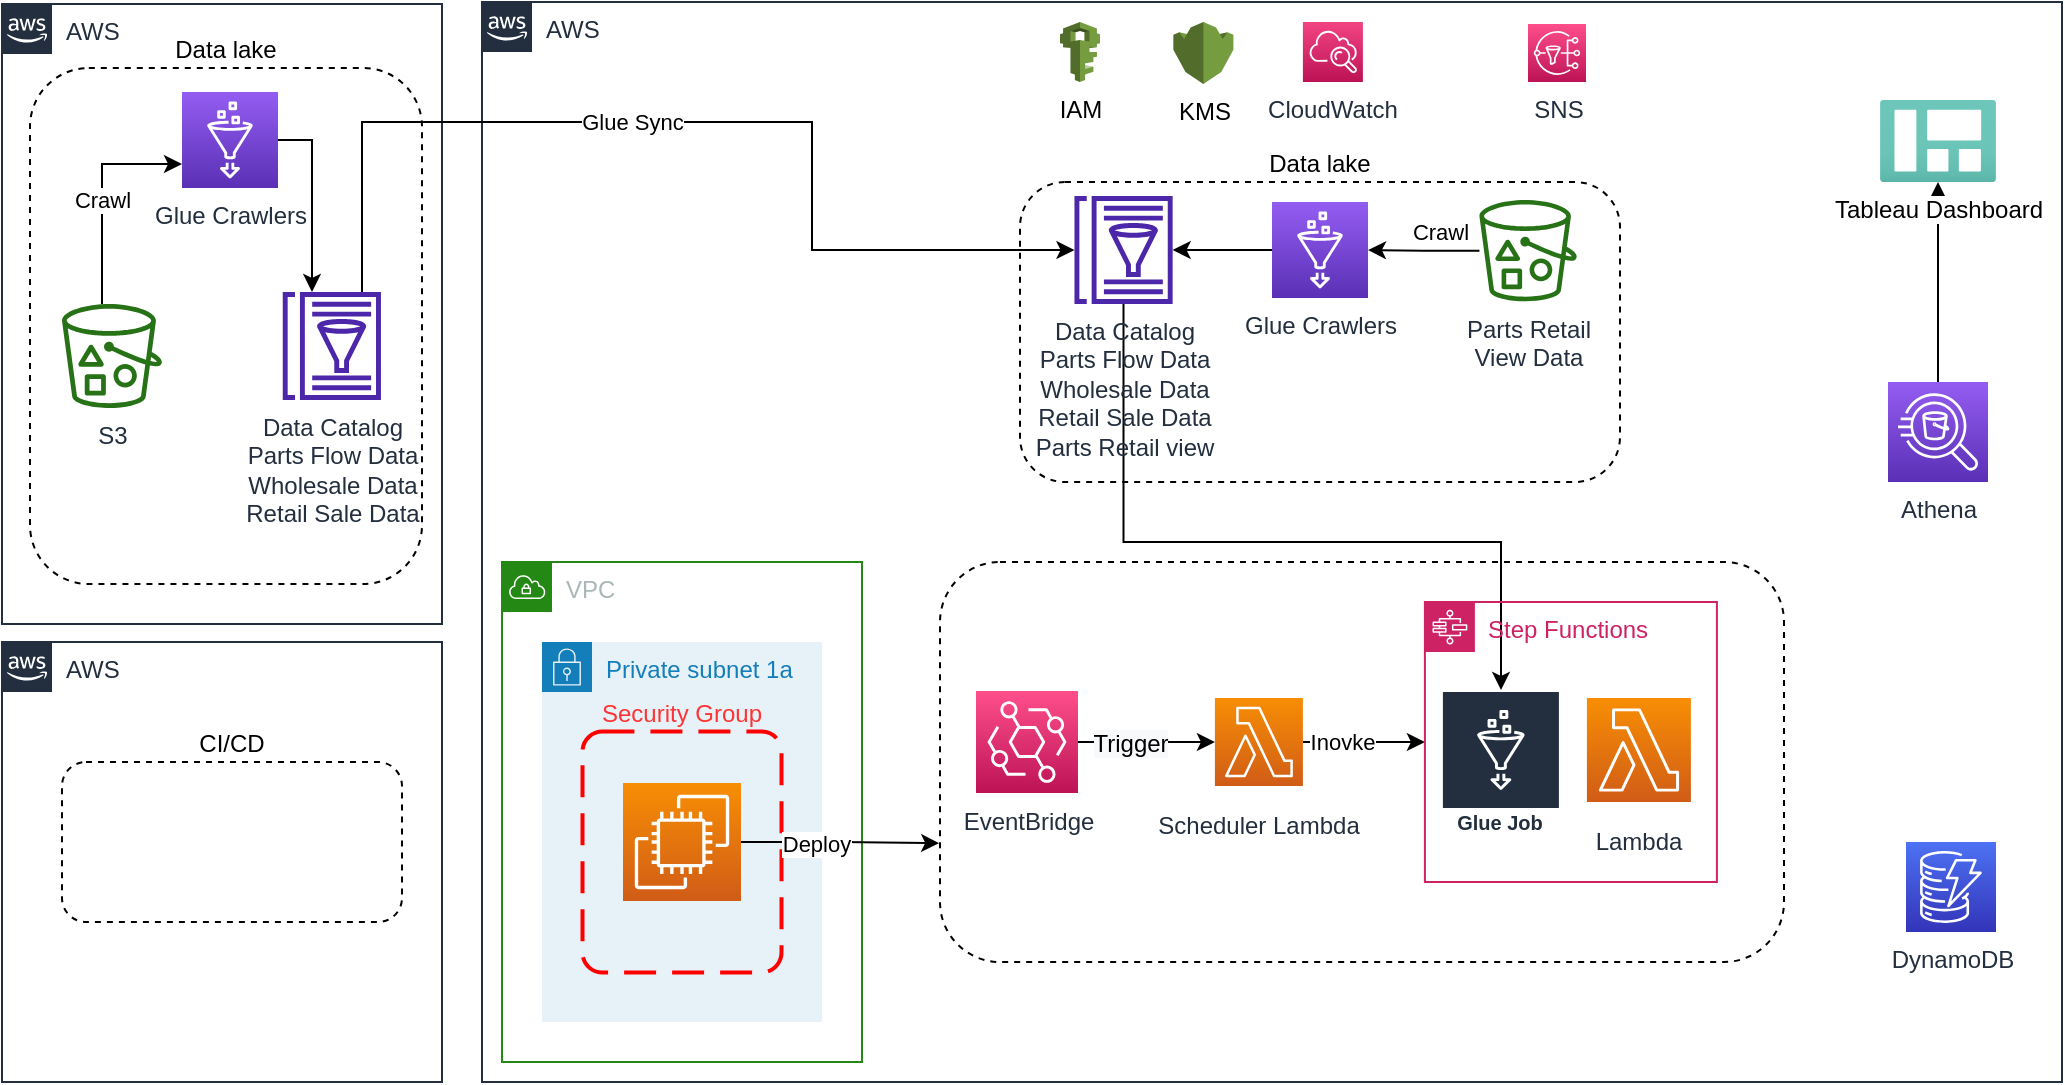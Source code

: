 <mxfile version="17.4.5" type="github">
  <diagram id="Ht1M8jgEwFfnCIfOTk4-" name="Page-1">
    <mxGraphModel dx="782" dy="426" grid="1" gridSize="10" guides="1" tooltips="1" connect="1" arrows="1" fold="1" page="1" pageScale="1" pageWidth="1169" pageHeight="827" math="0" shadow="0">
      <root>
        <mxCell id="0" />
        <mxCell id="1" parent="0" />
        <mxCell id="UEzPUAAOIrF-is8g5C7q-74" value="AWS" style="points=[[0,0],[0.25,0],[0.5,0],[0.75,0],[1,0],[1,0.25],[1,0.5],[1,0.75],[1,1],[0.75,1],[0.5,1],[0.25,1],[0,1],[0,0.75],[0,0.5],[0,0.25]];outlineConnect=0;gradientColor=none;html=1;whiteSpace=wrap;fontSize=12;fontStyle=0;shape=mxgraph.aws4.group;grIcon=mxgraph.aws4.group_aws_cloud_alt;strokeColor=#232F3E;fillColor=none;verticalAlign=top;align=left;spacingLeft=30;fontColor=#232F3E;dashed=0;labelBackgroundColor=#ffffff;container=1;pointerEvents=0;collapsible=0;recursiveResize=0;" parent="1" vertex="1">
          <mxGeometry x="360" y="110" width="790" height="540" as="geometry" />
        </mxCell>
        <mxCell id="5JZvCcHymxRbm2tx9UMQ-85" value="" style="rounded=1;whiteSpace=wrap;html=1;dashed=1;align=center;labelPosition=center;verticalLabelPosition=top;verticalAlign=bottom;" vertex="1" parent="UEzPUAAOIrF-is8g5C7q-74">
          <mxGeometry x="229" y="280" width="422" height="200" as="geometry" />
        </mxCell>
        <mxCell id="5JZvCcHymxRbm2tx9UMQ-83" value="Data lake" style="rounded=1;whiteSpace=wrap;html=1;dashed=1;align=center;labelPosition=center;verticalLabelPosition=top;verticalAlign=bottom;" vertex="1" parent="UEzPUAAOIrF-is8g5C7q-74">
          <mxGeometry x="269" y="90" width="300" height="150" as="geometry" />
        </mxCell>
        <mxCell id="D5x38RxMxP4ojH3yNYhL-5" value="IAM" style="outlineConnect=0;dashed=0;verticalLabelPosition=bottom;verticalAlign=top;align=center;html=1;shape=mxgraph.aws3.iam;fillColor=#759C3E;gradientColor=none;" parent="UEzPUAAOIrF-is8g5C7q-74" vertex="1">
          <mxGeometry x="289" y="10" width="20" height="30" as="geometry" />
        </mxCell>
        <mxCell id="D5x38RxMxP4ojH3yNYhL-6" value="KMS" style="outlineConnect=0;dashed=0;verticalLabelPosition=bottom;verticalAlign=top;align=center;html=1;shape=mxgraph.aws3.kms;fillColor=#759C3E;gradientColor=none;" parent="UEzPUAAOIrF-is8g5C7q-74" vertex="1">
          <mxGeometry x="345.7" y="10" width="30" height="31" as="geometry" />
        </mxCell>
        <mxCell id="HbvPqLadg1i_rSj2PFfl-3" style="edgeStyle=orthogonalEdgeStyle;rounded=0;orthogonalLoop=1;jettySize=auto;html=1;" parent="UEzPUAAOIrF-is8g5C7q-74" source="D5x38RxMxP4ojH3yNYhL-64" target="D5x38RxMxP4ojH3yNYhL-71" edge="1">
          <mxGeometry relative="1" as="geometry">
            <Array as="points">
              <mxPoint x="409" y="270" />
              <mxPoint x="409" y="270" />
            </Array>
          </mxGeometry>
        </mxCell>
        <mxCell id="D5x38RxMxP4ojH3yNYhL-64" value="Data Catalog&lt;br&gt;Parts Flow Data&lt;br&gt;Wholesale Data&lt;br&gt;Retail Sale Data&lt;br&gt;Parts Retail view" style="sketch=0;outlineConnect=0;fontColor=#232F3E;gradientColor=none;fillColor=#4D27AA;strokeColor=none;dashed=0;verticalLabelPosition=bottom;verticalAlign=top;align=center;html=1;fontSize=12;fontStyle=0;aspect=fixed;pointerEvents=1;shape=mxgraph.aws4.glue_data_catalog;" parent="UEzPUAAOIrF-is8g5C7q-74" vertex="1">
          <mxGeometry x="295.86" y="97" width="49.84" height="54" as="geometry" />
        </mxCell>
        <mxCell id="D5x38RxMxP4ojH3yNYhL-75" value="DynamoDB" style="outlineConnect=0;fontColor=#232F3E;gradientColor=#4D72F3;gradientDirection=north;fillColor=#3334B9;strokeColor=#ffffff;dashed=0;verticalLabelPosition=bottom;verticalAlign=top;align=center;html=1;fontSize=12;fontStyle=0;aspect=fixed;shape=mxgraph.aws4.resourceIcon;resIcon=mxgraph.aws4.dynamodb;labelBackgroundColor=#ffffff;" parent="UEzPUAAOIrF-is8g5C7q-74" vertex="1">
          <mxGeometry x="712" y="420" width="45" height="45" as="geometry" />
        </mxCell>
        <mxCell id="D5x38RxMxP4ojH3yNYhL-73" style="edgeStyle=orthogonalEdgeStyle;rounded=0;orthogonalLoop=1;jettySize=auto;html=1;" parent="UEzPUAAOIrF-is8g5C7q-74" source="D5x38RxMxP4ojH3yNYhL-67" target="D5x38RxMxP4ojH3yNYhL-68" edge="1">
          <mxGeometry relative="1" as="geometry">
            <Array as="points">
              <mxPoint x="357" y="370" />
              <mxPoint x="357" y="370" />
            </Array>
          </mxGeometry>
        </mxCell>
        <mxCell id="5JZvCcHymxRbm2tx9UMQ-79" value="&lt;span style=&quot;font-size: 12px ; background-color: rgb(248 , 249 , 250)&quot;&gt;Trigger&lt;/span&gt;" style="edgeLabel;html=1;align=center;verticalAlign=middle;resizable=0;points=[];" vertex="1" connectable="0" parent="D5x38RxMxP4ojH3yNYhL-73">
          <mxGeometry x="-0.246" y="-1" relative="1" as="geometry">
            <mxPoint as="offset" />
          </mxGeometry>
        </mxCell>
        <mxCell id="D5x38RxMxP4ojH3yNYhL-67" value="EventBridge" style="sketch=0;points=[[0,0,0],[0.25,0,0],[0.5,0,0],[0.75,0,0],[1,0,0],[0,1,0],[0.25,1,0],[0.5,1,0],[0.75,1,0],[1,1,0],[0,0.25,0],[0,0.5,0],[0,0.75,0],[1,0.25,0],[1,0.5,0],[1,0.75,0]];outlineConnect=0;fontColor=#232F3E;gradientColor=#FF4F8B;gradientDirection=north;fillColor=#BC1356;strokeColor=#ffffff;dashed=0;verticalLabelPosition=bottom;verticalAlign=top;align=center;html=1;fontSize=12;fontStyle=0;aspect=fixed;shape=mxgraph.aws4.resourceIcon;resIcon=mxgraph.aws4.eventbridge;" parent="UEzPUAAOIrF-is8g5C7q-74" vertex="1">
          <mxGeometry x="247" y="344.5" width="51" height="51" as="geometry" />
        </mxCell>
        <mxCell id="D5x38RxMxP4ojH3yNYhL-74" style="edgeStyle=orthogonalEdgeStyle;rounded=0;orthogonalLoop=1;jettySize=auto;html=1;" parent="UEzPUAAOIrF-is8g5C7q-74" source="D5x38RxMxP4ojH3yNYhL-68" target="D5x38RxMxP4ojH3yNYhL-70" edge="1">
          <mxGeometry relative="1" as="geometry">
            <Array as="points">
              <mxPoint x="437" y="370" />
              <mxPoint x="437" y="370" />
            </Array>
          </mxGeometry>
        </mxCell>
        <mxCell id="5JZvCcHymxRbm2tx9UMQ-80" value="Inovke" style="edgeLabel;html=1;align=center;verticalAlign=middle;resizable=0;points=[];" vertex="1" connectable="0" parent="D5x38RxMxP4ojH3yNYhL-74">
          <mxGeometry x="0.386" y="-1" relative="1" as="geometry">
            <mxPoint x="-23" y="-1" as="offset" />
          </mxGeometry>
        </mxCell>
        <mxCell id="D5x38RxMxP4ojH3yNYhL-68" value="Scheduler Lambda" style="outlineConnect=0;fontColor=#232F3E;gradientColor=#F78E04;gradientDirection=north;fillColor=#D05C17;strokeColor=#ffffff;dashed=0;verticalLabelPosition=bottom;verticalAlign=top;align=center;html=1;fontSize=12;fontStyle=0;aspect=fixed;shape=mxgraph.aws4.resourceIcon;resIcon=mxgraph.aws4.lambda;labelBackgroundColor=#ffffff;spacingTop=6;" parent="UEzPUAAOIrF-is8g5C7q-74" vertex="1">
          <mxGeometry x="366.45" y="348" width="44" height="44" as="geometry" />
        </mxCell>
        <mxCell id="D5x38RxMxP4ojH3yNYhL-70" value="Step Functions" style="points=[[0,0],[0.25,0],[0.5,0],[0.75,0],[1,0],[1,0.25],[1,0.5],[1,0.75],[1,1],[0.75,1],[0.5,1],[0.25,1],[0,1],[0,0.75],[0,0.5],[0,0.25]];outlineConnect=0;gradientColor=none;html=1;whiteSpace=wrap;fontSize=12;fontStyle=0;container=1;pointerEvents=0;collapsible=0;recursiveResize=0;shape=mxgraph.aws4.group;grIcon=mxgraph.aws4.group_aws_step_functions_workflow;strokeColor=#CD2264;fillColor=none;verticalAlign=top;align=left;spacingLeft=30;fontColor=#CD2264;dashed=0;" parent="UEzPUAAOIrF-is8g5C7q-74" vertex="1">
          <mxGeometry x="471.45" y="300" width="146" height="140" as="geometry" />
        </mxCell>
        <mxCell id="D5x38RxMxP4ojH3yNYhL-72" value="Lambda" style="outlineConnect=0;fontColor=#232F3E;gradientColor=#F78E04;gradientDirection=north;fillColor=#D05C17;strokeColor=#ffffff;dashed=0;verticalLabelPosition=bottom;verticalAlign=top;align=center;html=1;fontSize=12;fontStyle=0;aspect=fixed;shape=mxgraph.aws4.resourceIcon;resIcon=mxgraph.aws4.lambda;labelBackgroundColor=#ffffff;spacingTop=6;" parent="D5x38RxMxP4ojH3yNYhL-70" vertex="1">
          <mxGeometry x="81" y="48" width="52" height="52" as="geometry" />
        </mxCell>
        <mxCell id="D5x38RxMxP4ojH3yNYhL-71" value="Glue Job" style="sketch=0;outlineConnect=0;fontColor=#232F3E;gradientColor=none;strokeColor=#ffffff;fillColor=#232F3E;dashed=0;verticalLabelPosition=middle;verticalAlign=bottom;align=center;html=1;whiteSpace=wrap;fontSize=10;fontStyle=1;spacing=3;shape=mxgraph.aws4.productIcon;prIcon=mxgraph.aws4.glue;" parent="UEzPUAAOIrF-is8g5C7q-74" vertex="1">
          <mxGeometry x="479.45" y="344" width="60" height="76" as="geometry" />
        </mxCell>
        <mxCell id="D5x38RxMxP4ojH3yNYhL-89" value="CloudWatch" style="outlineConnect=0;fontColor=#232F3E;gradientColor=#F34482;gradientDirection=north;fillColor=#BC1356;strokeColor=#ffffff;dashed=0;verticalLabelPosition=bottom;verticalAlign=top;align=center;html=1;fontSize=12;fontStyle=0;aspect=fixed;shape=mxgraph.aws4.resourceIcon;resIcon=mxgraph.aws4.cloudwatch;labelBackgroundColor=#ffffff;" parent="UEzPUAAOIrF-is8g5C7q-74" vertex="1">
          <mxGeometry x="410.45" y="10" width="30" height="30" as="geometry" />
        </mxCell>
        <mxCell id="HbvPqLadg1i_rSj2PFfl-2" value="SNS" style="sketch=0;points=[[0,0,0],[0.25,0,0],[0.5,0,0],[0.75,0,0],[1,0,0],[0,1,0],[0.25,1,0],[0.5,1,0],[0.75,1,0],[1,1,0],[0,0.25,0],[0,0.5,0],[0,0.75,0],[1,0.25,0],[1,0.5,0],[1,0.75,0]];outlineConnect=0;fontColor=#232F3E;gradientColor=#FF4F8B;gradientDirection=north;fillColor=#BC1356;strokeColor=#ffffff;dashed=0;verticalLabelPosition=bottom;verticalAlign=top;align=center;html=1;fontSize=12;fontStyle=0;aspect=fixed;shape=mxgraph.aws4.resourceIcon;resIcon=mxgraph.aws4.sns;" parent="UEzPUAAOIrF-is8g5C7q-74" vertex="1">
          <mxGeometry x="523" y="11" width="29" height="29" as="geometry" />
        </mxCell>
        <mxCell id="5JZvCcHymxRbm2tx9UMQ-87" style="edgeStyle=orthogonalEdgeStyle;rounded=0;orthogonalLoop=1;jettySize=auto;html=1;entryX=1;entryY=0.5;entryDx=0;entryDy=0;entryPerimeter=0;" edge="1" parent="UEzPUAAOIrF-is8g5C7q-74" source="HbvPqLadg1i_rSj2PFfl-5" target="5JZvCcHymxRbm2tx9UMQ-86">
          <mxGeometry relative="1" as="geometry" />
        </mxCell>
        <mxCell id="HbvPqLadg1i_rSj2PFfl-5" value="Parts Retail &lt;br&gt;View Data" style="outlineConnect=0;fontColor=#232F3E;gradientColor=none;fillColor=#277116;strokeColor=none;dashed=0;verticalLabelPosition=bottom;verticalAlign=top;align=center;html=1;fontSize=12;fontStyle=0;aspect=fixed;pointerEvents=1;shape=mxgraph.aws4.bucket_with_objects;labelBackgroundColor=#ffffff;" parent="UEzPUAAOIrF-is8g5C7q-74" vertex="1">
          <mxGeometry x="498.7" y="99" width="48.72" height="50.65" as="geometry" />
        </mxCell>
        <mxCell id="HbvPqLadg1i_rSj2PFfl-17" style="edgeStyle=orthogonalEdgeStyle;rounded=0;orthogonalLoop=1;jettySize=auto;html=1;" parent="UEzPUAAOIrF-is8g5C7q-74" source="HbvPqLadg1i_rSj2PFfl-8" target="HbvPqLadg1i_rSj2PFfl-9" edge="1">
          <mxGeometry relative="1" as="geometry" />
        </mxCell>
        <mxCell id="HbvPqLadg1i_rSj2PFfl-8" value="Athena" style="sketch=0;points=[[0,0,0],[0.25,0,0],[0.5,0,0],[0.75,0,0],[1,0,0],[0,1,0],[0.25,1,0],[0.5,1,0],[0.75,1,0],[1,1,0],[0,0.25,0],[0,0.5,0],[0,0.75,0],[1,0.25,0],[1,0.5,0],[1,0.75,0]];outlineConnect=0;fontColor=#232F3E;gradientColor=#945DF2;gradientDirection=north;fillColor=#5A30B5;strokeColor=#ffffff;dashed=0;verticalLabelPosition=bottom;verticalAlign=top;align=center;html=1;fontSize=12;fontStyle=0;aspect=fixed;shape=mxgraph.aws4.resourceIcon;resIcon=mxgraph.aws4.athena;" parent="UEzPUAAOIrF-is8g5C7q-74" vertex="1">
          <mxGeometry x="703" y="190" width="50" height="50" as="geometry" />
        </mxCell>
        <mxCell id="HbvPqLadg1i_rSj2PFfl-9" value="Tableau Dashboard" style="aspect=fixed;html=1;points=[];align=center;image;fontSize=12;image=img/lib/azure2/general/Dashboard.svg;" parent="UEzPUAAOIrF-is8g5C7q-74" vertex="1">
          <mxGeometry x="699" y="49.06" width="58" height="40.94" as="geometry" />
        </mxCell>
        <mxCell id="5JZvCcHymxRbm2tx9UMQ-89" style="edgeStyle=orthogonalEdgeStyle;rounded=0;orthogonalLoop=1;jettySize=auto;html=1;" edge="1" parent="UEzPUAAOIrF-is8g5C7q-74" source="5JZvCcHymxRbm2tx9UMQ-86" target="D5x38RxMxP4ojH3yNYhL-64">
          <mxGeometry relative="1" as="geometry" />
        </mxCell>
        <mxCell id="5JZvCcHymxRbm2tx9UMQ-86" value="Glue Crawlers" style="sketch=0;points=[[0,0,0],[0.25,0,0],[0.5,0,0],[0.75,0,0],[1,0,0],[0,1,0],[0.25,1,0],[0.5,1,0],[0.75,1,0],[1,1,0],[0,0.25,0],[0,0.5,0],[0,0.75,0],[1,0.25,0],[1,0.5,0],[1,0.75,0]];outlineConnect=0;fontColor=#232F3E;gradientColor=#945DF2;gradientDirection=north;fillColor=#5A30B5;strokeColor=#ffffff;dashed=0;verticalLabelPosition=bottom;verticalAlign=top;align=center;html=1;fontSize=12;fontStyle=0;aspect=fixed;shape=mxgraph.aws4.resourceIcon;resIcon=mxgraph.aws4.glue;" vertex="1" parent="UEzPUAAOIrF-is8g5C7q-74">
          <mxGeometry x="395" y="100" width="48" height="48" as="geometry" />
        </mxCell>
        <mxCell id="5JZvCcHymxRbm2tx9UMQ-90" value="VPC" style="points=[[0,0],[0.25,0],[0.5,0],[0.75,0],[1,0],[1,0.25],[1,0.5],[1,0.75],[1,1],[0.75,1],[0.5,1],[0.25,1],[0,1],[0,0.75],[0,0.5],[0,0.25]];outlineConnect=0;gradientColor=none;html=1;whiteSpace=wrap;fontSize=12;fontStyle=0;container=1;pointerEvents=0;collapsible=0;recursiveResize=0;shape=mxgraph.aws4.group;grIcon=mxgraph.aws4.group_vpc;strokeColor=#248814;fillColor=none;verticalAlign=top;align=left;spacingLeft=30;fontColor=#AAB7B8;dashed=0;" vertex="1" parent="UEzPUAAOIrF-is8g5C7q-74">
          <mxGeometry x="10" y="280" width="180" height="250" as="geometry" />
        </mxCell>
        <mxCell id="5JZvCcHymxRbm2tx9UMQ-92" value="Private subnet 1a" style="points=[[0,0],[0.25,0],[0.5,0],[0.75,0],[1,0],[1,0.25],[1,0.5],[1,0.75],[1,1],[0.75,1],[0.5,1],[0.25,1],[0,1],[0,0.75],[0,0.5],[0,0.25]];outlineConnect=0;gradientColor=none;html=1;whiteSpace=wrap;fontSize=12;fontStyle=0;container=1;pointerEvents=0;collapsible=0;recursiveResize=0;shape=mxgraph.aws4.group;grIcon=mxgraph.aws4.group_security_group;grStroke=0;strokeColor=#147EBA;fillColor=#E6F2F8;verticalAlign=top;align=left;spacingLeft=30;fontColor=#147EBA;dashed=0;" vertex="1" parent="5JZvCcHymxRbm2tx9UMQ-90">
          <mxGeometry x="20" y="40" width="140" height="190" as="geometry" />
        </mxCell>
        <mxCell id="5JZvCcHymxRbm2tx9UMQ-93" value="Security Group" style="rounded=1;arcSize=10;dashed=1;strokeColor=#ff0000;fillColor=none;gradientColor=none;dashPattern=8 4;strokeWidth=2;labelPosition=center;verticalLabelPosition=top;align=center;verticalAlign=bottom;fontColor=#FF3333;" vertex="1" parent="5JZvCcHymxRbm2tx9UMQ-92">
          <mxGeometry x="20.25" y="44.75" width="99.5" height="120.5" as="geometry" />
        </mxCell>
        <mxCell id="5JZvCcHymxRbm2tx9UMQ-95" value="" style="sketch=0;points=[[0,0,0],[0.25,0,0],[0.5,0,0],[0.75,0,0],[1,0,0],[0,1,0],[0.25,1,0],[0.5,1,0],[0.75,1,0],[1,1,0],[0,0.25,0],[0,0.5,0],[0,0.75,0],[1,0.25,0],[1,0.5,0],[1,0.75,0]];outlineConnect=0;fontColor=#232F3E;gradientColor=#F78E04;gradientDirection=north;fillColor=#D05C17;strokeColor=#ffffff;dashed=0;verticalLabelPosition=bottom;verticalAlign=top;align=center;html=1;fontSize=12;fontStyle=0;aspect=fixed;shape=mxgraph.aws4.resourceIcon;resIcon=mxgraph.aws4.ec2;" vertex="1" parent="5JZvCcHymxRbm2tx9UMQ-92">
          <mxGeometry x="40.5" y="70.5" width="59" height="59" as="geometry" />
        </mxCell>
        <mxCell id="5JZvCcHymxRbm2tx9UMQ-99" style="edgeStyle=orthogonalEdgeStyle;rounded=0;orthogonalLoop=1;jettySize=auto;html=1;entryX=-0.001;entryY=0.703;entryDx=0;entryDy=0;entryPerimeter=0;fontColor=#FF3333;" edge="1" parent="UEzPUAAOIrF-is8g5C7q-74" source="5JZvCcHymxRbm2tx9UMQ-95" target="5JZvCcHymxRbm2tx9UMQ-85">
          <mxGeometry relative="1" as="geometry" />
        </mxCell>
        <mxCell id="5JZvCcHymxRbm2tx9UMQ-100" value="Deploy" style="edgeLabel;html=1;align=center;verticalAlign=middle;resizable=0;points=[];fontColor=#000000;" vertex="1" connectable="0" parent="5JZvCcHymxRbm2tx9UMQ-99">
          <mxGeometry x="-0.254" y="-1" relative="1" as="geometry">
            <mxPoint as="offset" />
          </mxGeometry>
        </mxCell>
        <mxCell id="5JZvCcHymxRbm2tx9UMQ-59" value="AWS&amp;nbsp;" style="points=[[0,0],[0.25,0],[0.5,0],[0.75,0],[1,0],[1,0.25],[1,0.5],[1,0.75],[1,1],[0.75,1],[0.5,1],[0.25,1],[0,1],[0,0.75],[0,0.5],[0,0.25]];outlineConnect=0;gradientColor=none;html=1;whiteSpace=wrap;fontSize=12;fontStyle=0;shape=mxgraph.aws4.group;grIcon=mxgraph.aws4.group_aws_cloud_alt;strokeColor=#232F3E;fillColor=none;verticalAlign=top;align=left;spacingLeft=30;fontColor=#232F3E;dashed=0;labelBackgroundColor=#ffffff;container=1;pointerEvents=0;collapsible=0;recursiveResize=0;" vertex="1" parent="1">
          <mxGeometry x="120" y="111" width="220" height="310" as="geometry" />
        </mxCell>
        <mxCell id="5JZvCcHymxRbm2tx9UMQ-71" value="Data lake" style="rounded=1;whiteSpace=wrap;html=1;dashed=1;align=center;labelPosition=center;verticalLabelPosition=top;verticalAlign=bottom;" vertex="1" parent="5JZvCcHymxRbm2tx9UMQ-59">
          <mxGeometry x="14" y="32" width="196" height="258" as="geometry" />
        </mxCell>
        <mxCell id="5JZvCcHymxRbm2tx9UMQ-60" value="Data Catalog&lt;br&gt;Parts Flow Data&lt;br&gt;Wholesale Data&lt;br&gt;Retail Sale Data" style="sketch=0;outlineConnect=0;fontColor=#232F3E;gradientColor=none;fillColor=#4D27AA;strokeColor=none;dashed=0;verticalLabelPosition=bottom;verticalAlign=top;align=center;html=1;fontSize=12;fontStyle=0;aspect=fixed;pointerEvents=1;shape=mxgraph.aws4.glue_data_catalog;" vertex="1" parent="5JZvCcHymxRbm2tx9UMQ-59">
          <mxGeometry x="140" y="144" width="49.84" height="54" as="geometry" />
        </mxCell>
        <mxCell id="5JZvCcHymxRbm2tx9UMQ-77" style="edgeStyle=orthogonalEdgeStyle;rounded=0;orthogonalLoop=1;jettySize=auto;html=1;entryX=0;entryY=0.75;entryDx=0;entryDy=0;entryPerimeter=0;" edge="1" parent="5JZvCcHymxRbm2tx9UMQ-59" source="5JZvCcHymxRbm2tx9UMQ-61" target="5JZvCcHymxRbm2tx9UMQ-67">
          <mxGeometry relative="1" as="geometry">
            <Array as="points">
              <mxPoint x="50" y="80" />
            </Array>
          </mxGeometry>
        </mxCell>
        <mxCell id="5JZvCcHymxRbm2tx9UMQ-78" value="Crawl" style="edgeLabel;html=1;align=center;verticalAlign=middle;resizable=0;points=[];" vertex="1" connectable="0" parent="5JZvCcHymxRbm2tx9UMQ-77">
          <mxGeometry x="-0.049" relative="1" as="geometry">
            <mxPoint as="offset" />
          </mxGeometry>
        </mxCell>
        <mxCell id="5JZvCcHymxRbm2tx9UMQ-88" value="Crawl" style="edgeLabel;html=1;align=center;verticalAlign=middle;resizable=0;points=[];" vertex="1" connectable="0" parent="5JZvCcHymxRbm2tx9UMQ-77">
          <mxGeometry x="-0.049" relative="1" as="geometry">
            <mxPoint x="669" y="16" as="offset" />
          </mxGeometry>
        </mxCell>
        <mxCell id="5JZvCcHymxRbm2tx9UMQ-61" value="S3" style="outlineConnect=0;fontColor=#232F3E;gradientColor=none;fillColor=#277116;strokeColor=none;dashed=0;verticalLabelPosition=bottom;verticalAlign=top;align=center;html=1;fontSize=12;fontStyle=0;aspect=fixed;pointerEvents=1;shape=mxgraph.aws4.bucket_with_objects;labelBackgroundColor=#ffffff;" vertex="1" parent="5JZvCcHymxRbm2tx9UMQ-59">
          <mxGeometry x="30" y="150" width="50" height="51.99" as="geometry" />
        </mxCell>
        <mxCell id="5JZvCcHymxRbm2tx9UMQ-69" style="edgeStyle=orthogonalEdgeStyle;rounded=0;orthogonalLoop=1;jettySize=auto;html=1;" edge="1" parent="5JZvCcHymxRbm2tx9UMQ-59" source="5JZvCcHymxRbm2tx9UMQ-67" target="5JZvCcHymxRbm2tx9UMQ-60">
          <mxGeometry relative="1" as="geometry">
            <Array as="points">
              <mxPoint x="155" y="68" />
            </Array>
          </mxGeometry>
        </mxCell>
        <mxCell id="5JZvCcHymxRbm2tx9UMQ-67" value="Glue Crawlers" style="sketch=0;points=[[0,0,0],[0.25,0,0],[0.5,0,0],[0.75,0,0],[1,0,0],[0,1,0],[0.25,1,0],[0.5,1,0],[0.75,1,0],[1,1,0],[0,0.25,0],[0,0.5,0],[0,0.75,0],[1,0.25,0],[1,0.5,0],[1,0.75,0]];outlineConnect=0;fontColor=#232F3E;gradientColor=#945DF2;gradientDirection=north;fillColor=#5A30B5;strokeColor=#ffffff;dashed=0;verticalLabelPosition=bottom;verticalAlign=top;align=center;html=1;fontSize=12;fontStyle=0;aspect=fixed;shape=mxgraph.aws4.resourceIcon;resIcon=mxgraph.aws4.glue;" vertex="1" parent="5JZvCcHymxRbm2tx9UMQ-59">
          <mxGeometry x="90" y="44" width="48" height="48" as="geometry" />
        </mxCell>
        <mxCell id="5JZvCcHymxRbm2tx9UMQ-72" style="edgeStyle=orthogonalEdgeStyle;rounded=0;orthogonalLoop=1;jettySize=auto;html=1;" edge="1" parent="1" source="5JZvCcHymxRbm2tx9UMQ-60" target="D5x38RxMxP4ojH3yNYhL-64">
          <mxGeometry relative="1" as="geometry">
            <Array as="points">
              <mxPoint x="300" y="170" />
              <mxPoint x="525" y="170" />
            </Array>
          </mxGeometry>
        </mxCell>
        <mxCell id="5JZvCcHymxRbm2tx9UMQ-73" value="Glue Sync" style="edgeLabel;html=1;align=center;verticalAlign=middle;resizable=0;points=[];" vertex="1" connectable="0" parent="5JZvCcHymxRbm2tx9UMQ-72">
          <mxGeometry x="-0.132" relative="1" as="geometry">
            <mxPoint as="offset" />
          </mxGeometry>
        </mxCell>
        <mxCell id="5JZvCcHymxRbm2tx9UMQ-102" value="AWS&amp;nbsp;" style="points=[[0,0],[0.25,0],[0.5,0],[0.75,0],[1,0],[1,0.25],[1,0.5],[1,0.75],[1,1],[0.75,1],[0.5,1],[0.25,1],[0,1],[0,0.75],[0,0.5],[0,0.25]];outlineConnect=0;gradientColor=none;html=1;whiteSpace=wrap;fontSize=12;fontStyle=0;shape=mxgraph.aws4.group;grIcon=mxgraph.aws4.group_aws_cloud_alt;strokeColor=#232F3E;fillColor=none;verticalAlign=top;align=left;spacingLeft=30;fontColor=#232F3E;dashed=0;labelBackgroundColor=#ffffff;container=1;pointerEvents=0;collapsible=0;recursiveResize=0;" vertex="1" parent="1">
          <mxGeometry x="120" y="430" width="220" height="220" as="geometry" />
        </mxCell>
        <mxCell id="5JZvCcHymxRbm2tx9UMQ-103" value="CI/CD" style="rounded=1;whiteSpace=wrap;html=1;dashed=1;align=center;labelPosition=center;verticalLabelPosition=top;verticalAlign=bottom;" vertex="1" parent="5JZvCcHymxRbm2tx9UMQ-102">
          <mxGeometry x="30" y="60" width="170" height="80" as="geometry" />
        </mxCell>
      </root>
    </mxGraphModel>
  </diagram>
</mxfile>
